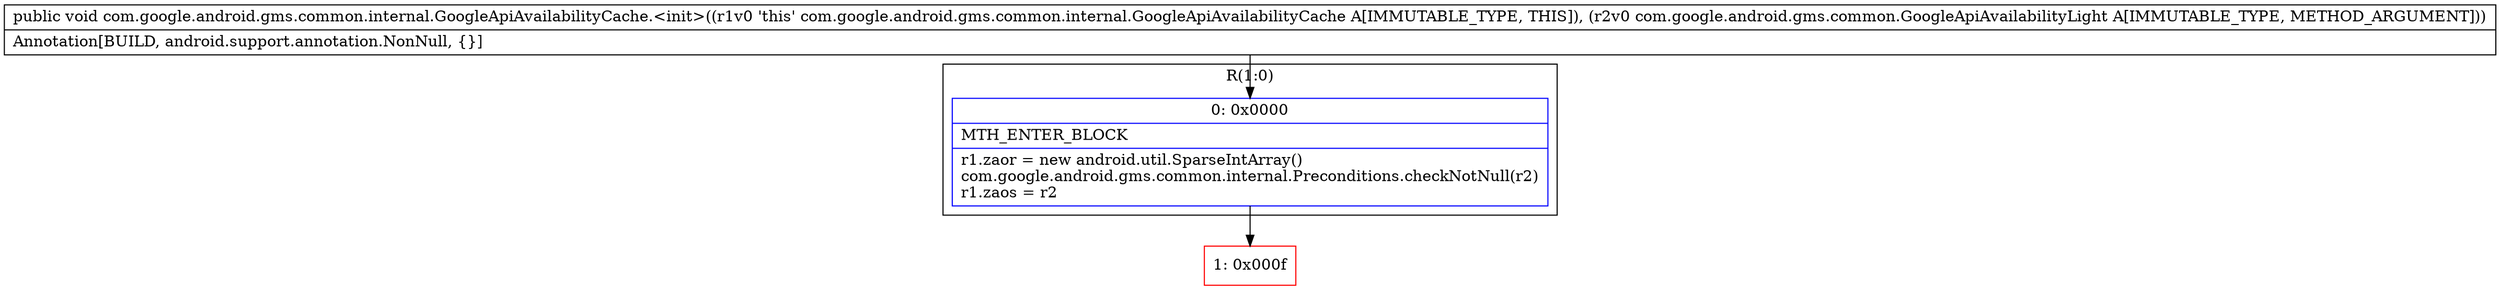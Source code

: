 digraph "CFG forcom.google.android.gms.common.internal.GoogleApiAvailabilityCache.\<init\>(Lcom\/google\/android\/gms\/common\/GoogleApiAvailabilityLight;)V" {
subgraph cluster_Region_416046226 {
label = "R(1:0)";
node [shape=record,color=blue];
Node_0 [shape=record,label="{0\:\ 0x0000|MTH_ENTER_BLOCK\l|r1.zaor = new android.util.SparseIntArray()\lcom.google.android.gms.common.internal.Preconditions.checkNotNull(r2)\lr1.zaos = r2\l}"];
}
Node_1 [shape=record,color=red,label="{1\:\ 0x000f}"];
MethodNode[shape=record,label="{public void com.google.android.gms.common.internal.GoogleApiAvailabilityCache.\<init\>((r1v0 'this' com.google.android.gms.common.internal.GoogleApiAvailabilityCache A[IMMUTABLE_TYPE, THIS]), (r2v0 com.google.android.gms.common.GoogleApiAvailabilityLight A[IMMUTABLE_TYPE, METHOD_ARGUMENT]))  | Annotation[BUILD, android.support.annotation.NonNull, \{\}]\l}"];
MethodNode -> Node_0;
Node_0 -> Node_1;
}

